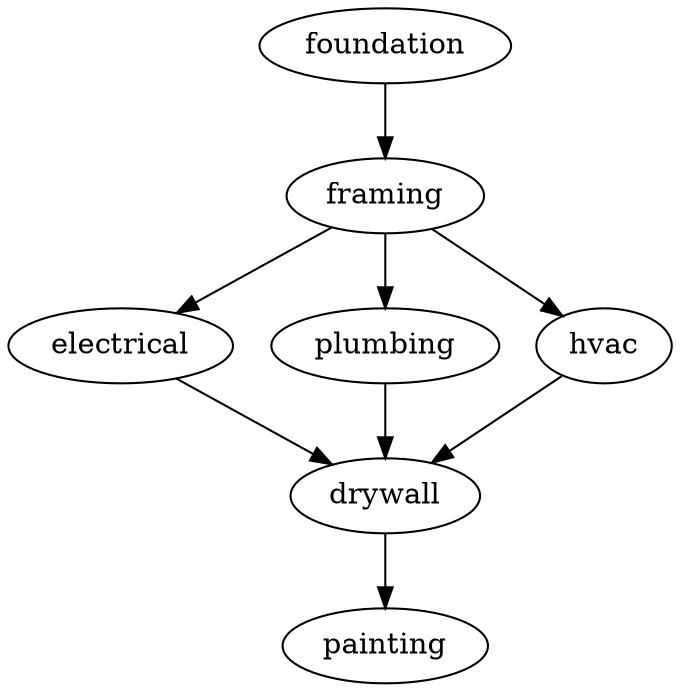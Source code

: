 digraph d{
  foundation->framing
  framing->electrical
  framing->plumbing
  framing->hvac
  electrical->drywall
  plumbing->drywall
  hvac->drywall
  drywall->painting
}
